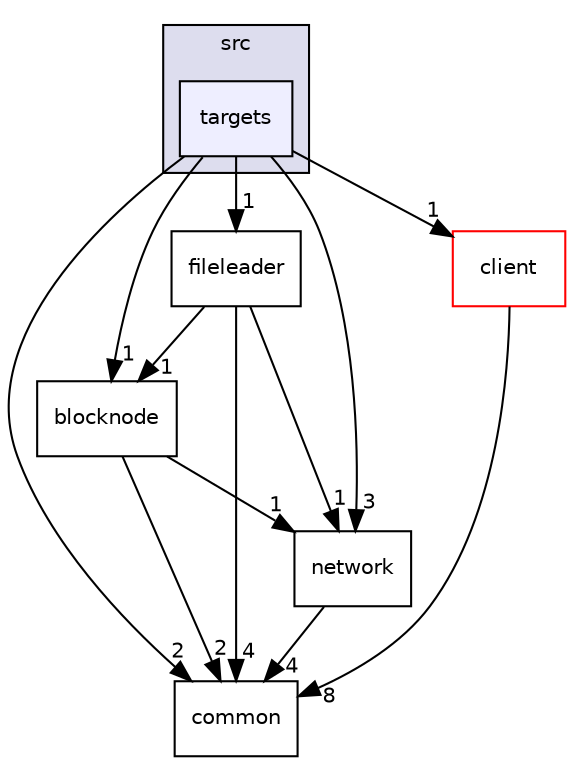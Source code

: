 digraph "/home/travis/build/DICL/VeloxDFS/src/targets" {
  compound=true
  node [ fontsize="10", fontname="Helvetica"];
  edge [ labelfontsize="10", labelfontname="Helvetica"];
  subgraph clusterdir_68267d1309a1af8e8297ef4c3efbcdba {
    graph [ bgcolor="#ddddee", pencolor="black", label="src" fontname="Helvetica", fontsize="10", URL="dir_68267d1309a1af8e8297ef4c3efbcdba.html"]
  dir_1993ebb3126c4220b0abed8923c3acb5 [shape=box, label="targets", style="filled", fillcolor="#eeeeff", pencolor="black", URL="dir_1993ebb3126c4220b0abed8923c3acb5.html"];
  }
  dir_04d6596521230a4569854c9f51697096 [shape=box label="fileleader" URL="dir_04d6596521230a4569854c9f51697096.html"];
  dir_19b356e2962ac3900c7d3f8673572545 [shape=box label="blocknode" URL="dir_19b356e2962ac3900c7d3f8673572545.html"];
  dir_6908ff505388a07996d238c763adbdab [shape=box label="client" fillcolor="white" style="filled" color="red" URL="dir_6908ff505388a07996d238c763adbdab.html"];
  dir_fc4c7f03e1a69a98c370fae55a743828 [shape=box label="network" URL="dir_fc4c7f03e1a69a98c370fae55a743828.html"];
  dir_fdedb0aba14d44ce9d99bc100e026e6a [shape=box label="common" URL="dir_fdedb0aba14d44ce9d99bc100e026e6a.html"];
  dir_1993ebb3126c4220b0abed8923c3acb5->dir_04d6596521230a4569854c9f51697096 [headlabel="1", labeldistance=1.5 headhref="dir_000014_000006.html"];
  dir_1993ebb3126c4220b0abed8923c3acb5->dir_19b356e2962ac3900c7d3f8673572545 [headlabel="1", labeldistance=1.5 headhref="dir_000014_000001.html"];
  dir_1993ebb3126c4220b0abed8923c3acb5->dir_6908ff505388a07996d238c763adbdab [headlabel="1", labeldistance=1.5 headhref="dir_000014_000002.html"];
  dir_1993ebb3126c4220b0abed8923c3acb5->dir_fc4c7f03e1a69a98c370fae55a743828 [headlabel="3", labeldistance=1.5 headhref="dir_000014_000011.html"];
  dir_1993ebb3126c4220b0abed8923c3acb5->dir_fdedb0aba14d44ce9d99bc100e026e6a [headlabel="2", labeldistance=1.5 headhref="dir_000014_000005.html"];
  dir_04d6596521230a4569854c9f51697096->dir_19b356e2962ac3900c7d3f8673572545 [headlabel="1", labeldistance=1.5 headhref="dir_000006_000001.html"];
  dir_04d6596521230a4569854c9f51697096->dir_fc4c7f03e1a69a98c370fae55a743828 [headlabel="1", labeldistance=1.5 headhref="dir_000006_000011.html"];
  dir_04d6596521230a4569854c9f51697096->dir_fdedb0aba14d44ce9d99bc100e026e6a [headlabel="4", labeldistance=1.5 headhref="dir_000006_000005.html"];
  dir_19b356e2962ac3900c7d3f8673572545->dir_fc4c7f03e1a69a98c370fae55a743828 [headlabel="1", labeldistance=1.5 headhref="dir_000001_000011.html"];
  dir_19b356e2962ac3900c7d3f8673572545->dir_fdedb0aba14d44ce9d99bc100e026e6a [headlabel="2", labeldistance=1.5 headhref="dir_000001_000005.html"];
  dir_6908ff505388a07996d238c763adbdab->dir_fdedb0aba14d44ce9d99bc100e026e6a [headlabel="8", labeldistance=1.5 headhref="dir_000002_000005.html"];
  dir_fc4c7f03e1a69a98c370fae55a743828->dir_fdedb0aba14d44ce9d99bc100e026e6a [headlabel="4", labeldistance=1.5 headhref="dir_000011_000005.html"];
}
